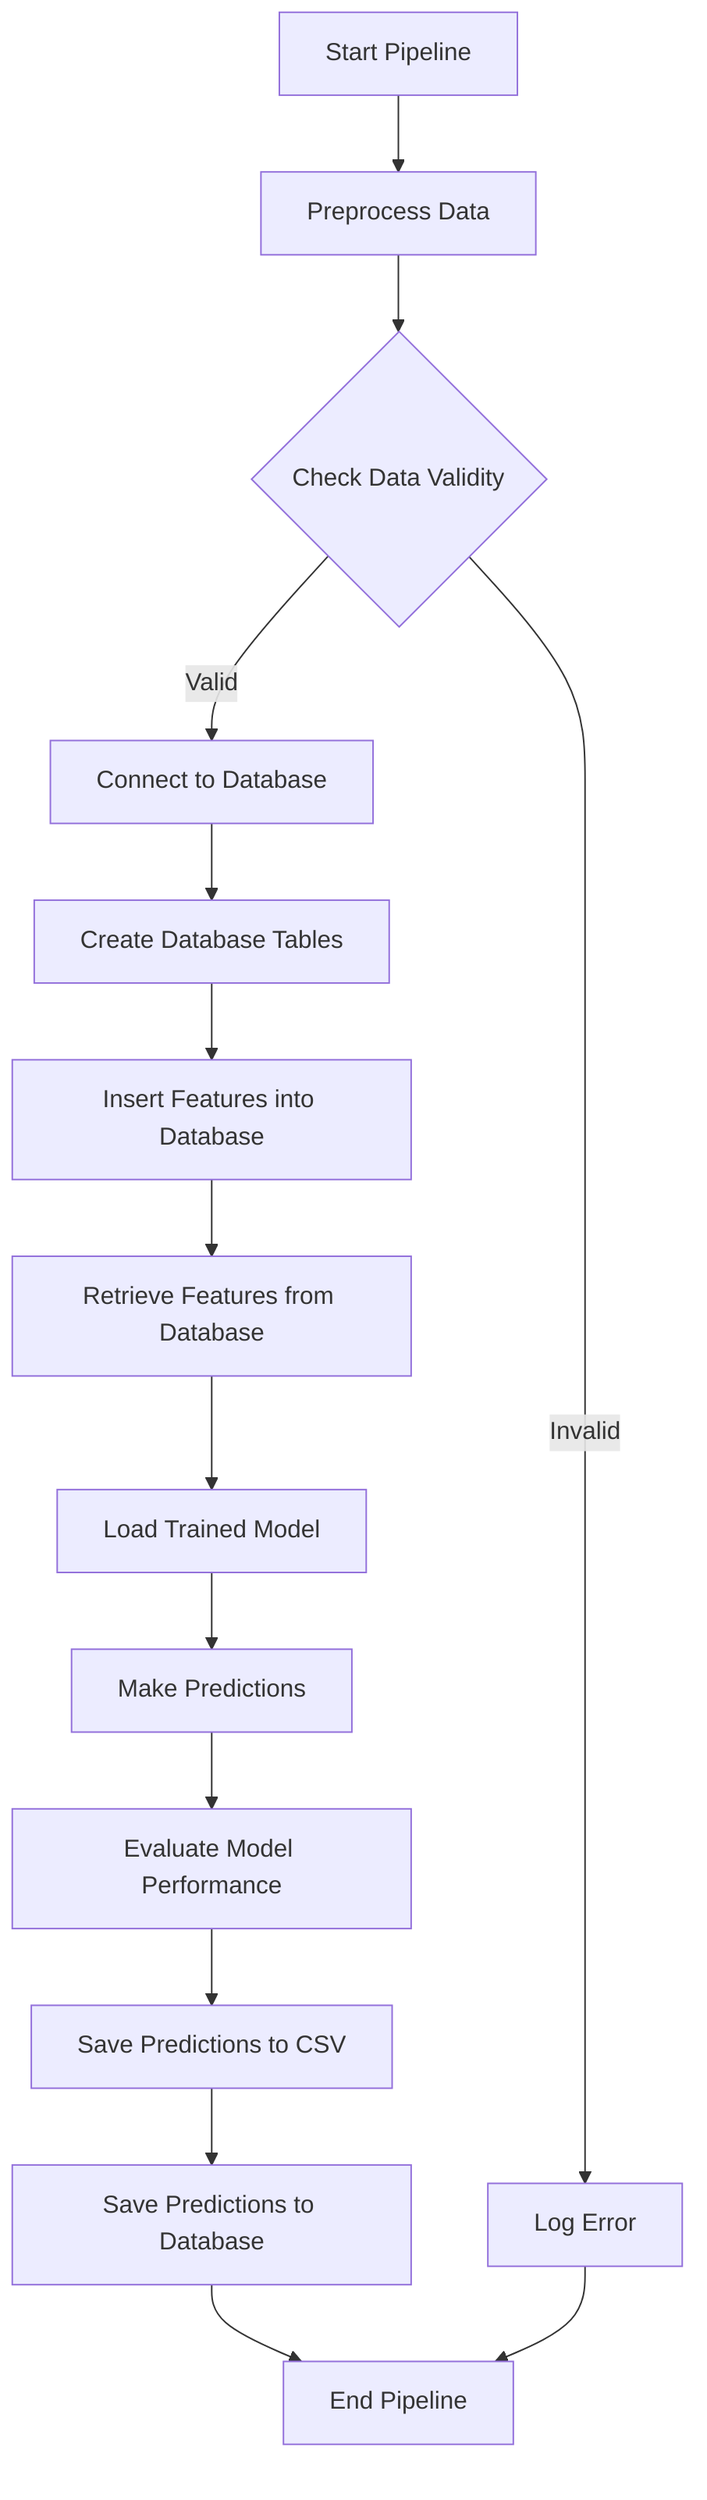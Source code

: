 graph TD
     A[Start Pipeline] --> B[Preprocess Data]
     B --> C{Check Data Validity}
     C -->|Valid| D[Connect to Database]
     C -->|Invalid| E[Log Error]
     D --> F[Create Database Tables]
     F --> G[Insert Features into Database]
     G --> H[Retrieve Features from Database]
     H --> I[Load Trained Model]
     I --> J[Make Predictions]
     J --> K[Evaluate Model Performance]
     K --> L[Save Predictions to CSV]
     L --> M[Save Predictions to Database]
     M --> N[End Pipeline]
     E --> N